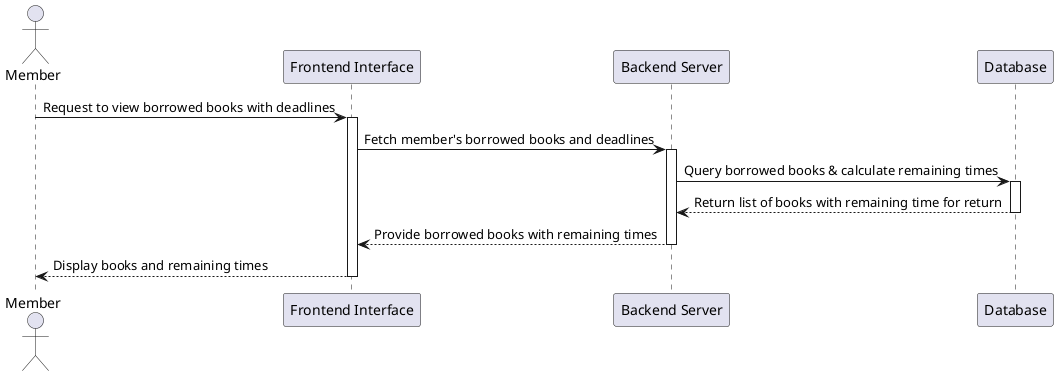 @startuml
actor Member
participant "Frontend Interface" as Frontend
participant "Backend Server" as Backend
participant "Database" as DB

Member -> Frontend : Request to view borrowed books with deadlines
activate Frontend

Frontend -> Backend : Fetch member's borrowed books and deadlines
activate Backend

Backend -> DB : Query borrowed books & calculate remaining times
activate DB
DB --> Backend : Return list of books with remaining time for return
deactivate DB

Backend --> Frontend : Provide borrowed books with remaining times
deactivate Backend

Frontend --> Member : Display books and remaining times
deactivate Frontend

@enduml